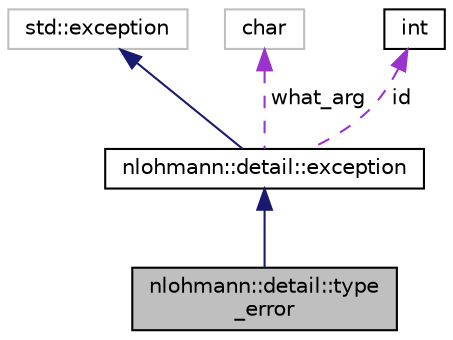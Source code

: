 digraph "nlohmann::detail::type_error"
{
 // LATEX_PDF_SIZE
  edge [fontname="Helvetica",fontsize="10",labelfontname="Helvetica",labelfontsize="10"];
  node [fontname="Helvetica",fontsize="10",shape=record];
  Node1 [label="nlohmann::detail::type\l_error",height=0.2,width=0.4,color="black", fillcolor="grey75", style="filled", fontcolor="black",tooltip="exception indicating executing a member function with a wrong type"];
  Node2 -> Node1 [dir="back",color="midnightblue",fontsize="10",style="solid",fontname="Helvetica"];
  Node2 [label="nlohmann::detail::exception",height=0.2,width=0.4,color="black", fillcolor="white", style="filled",URL="$classnlohmann_1_1detail_1_1exception.html",tooltip="general exception of the basic_json class"];
  Node3 -> Node2 [dir="back",color="midnightblue",fontsize="10",style="solid",fontname="Helvetica"];
  Node3 [label="std::exception",height=0.2,width=0.4,color="grey75", fillcolor="white", style="filled",tooltip="STL class."];
  Node4 -> Node2 [dir="back",color="darkorchid3",fontsize="10",style="dashed",label=" what_arg" ,fontname="Helvetica"];
  Node4 [label="char",height=0.2,width=0.4,color="grey75", fillcolor="white", style="filled",tooltip=" "];
  Node5 -> Node2 [dir="back",color="darkorchid3",fontsize="10",style="dashed",label=" id" ,fontname="Helvetica"];
  Node5 [label="int",height=0.2,width=0.4,color="black", fillcolor="white", style="filled",URL="$classint.html",tooltip=" "];
}
